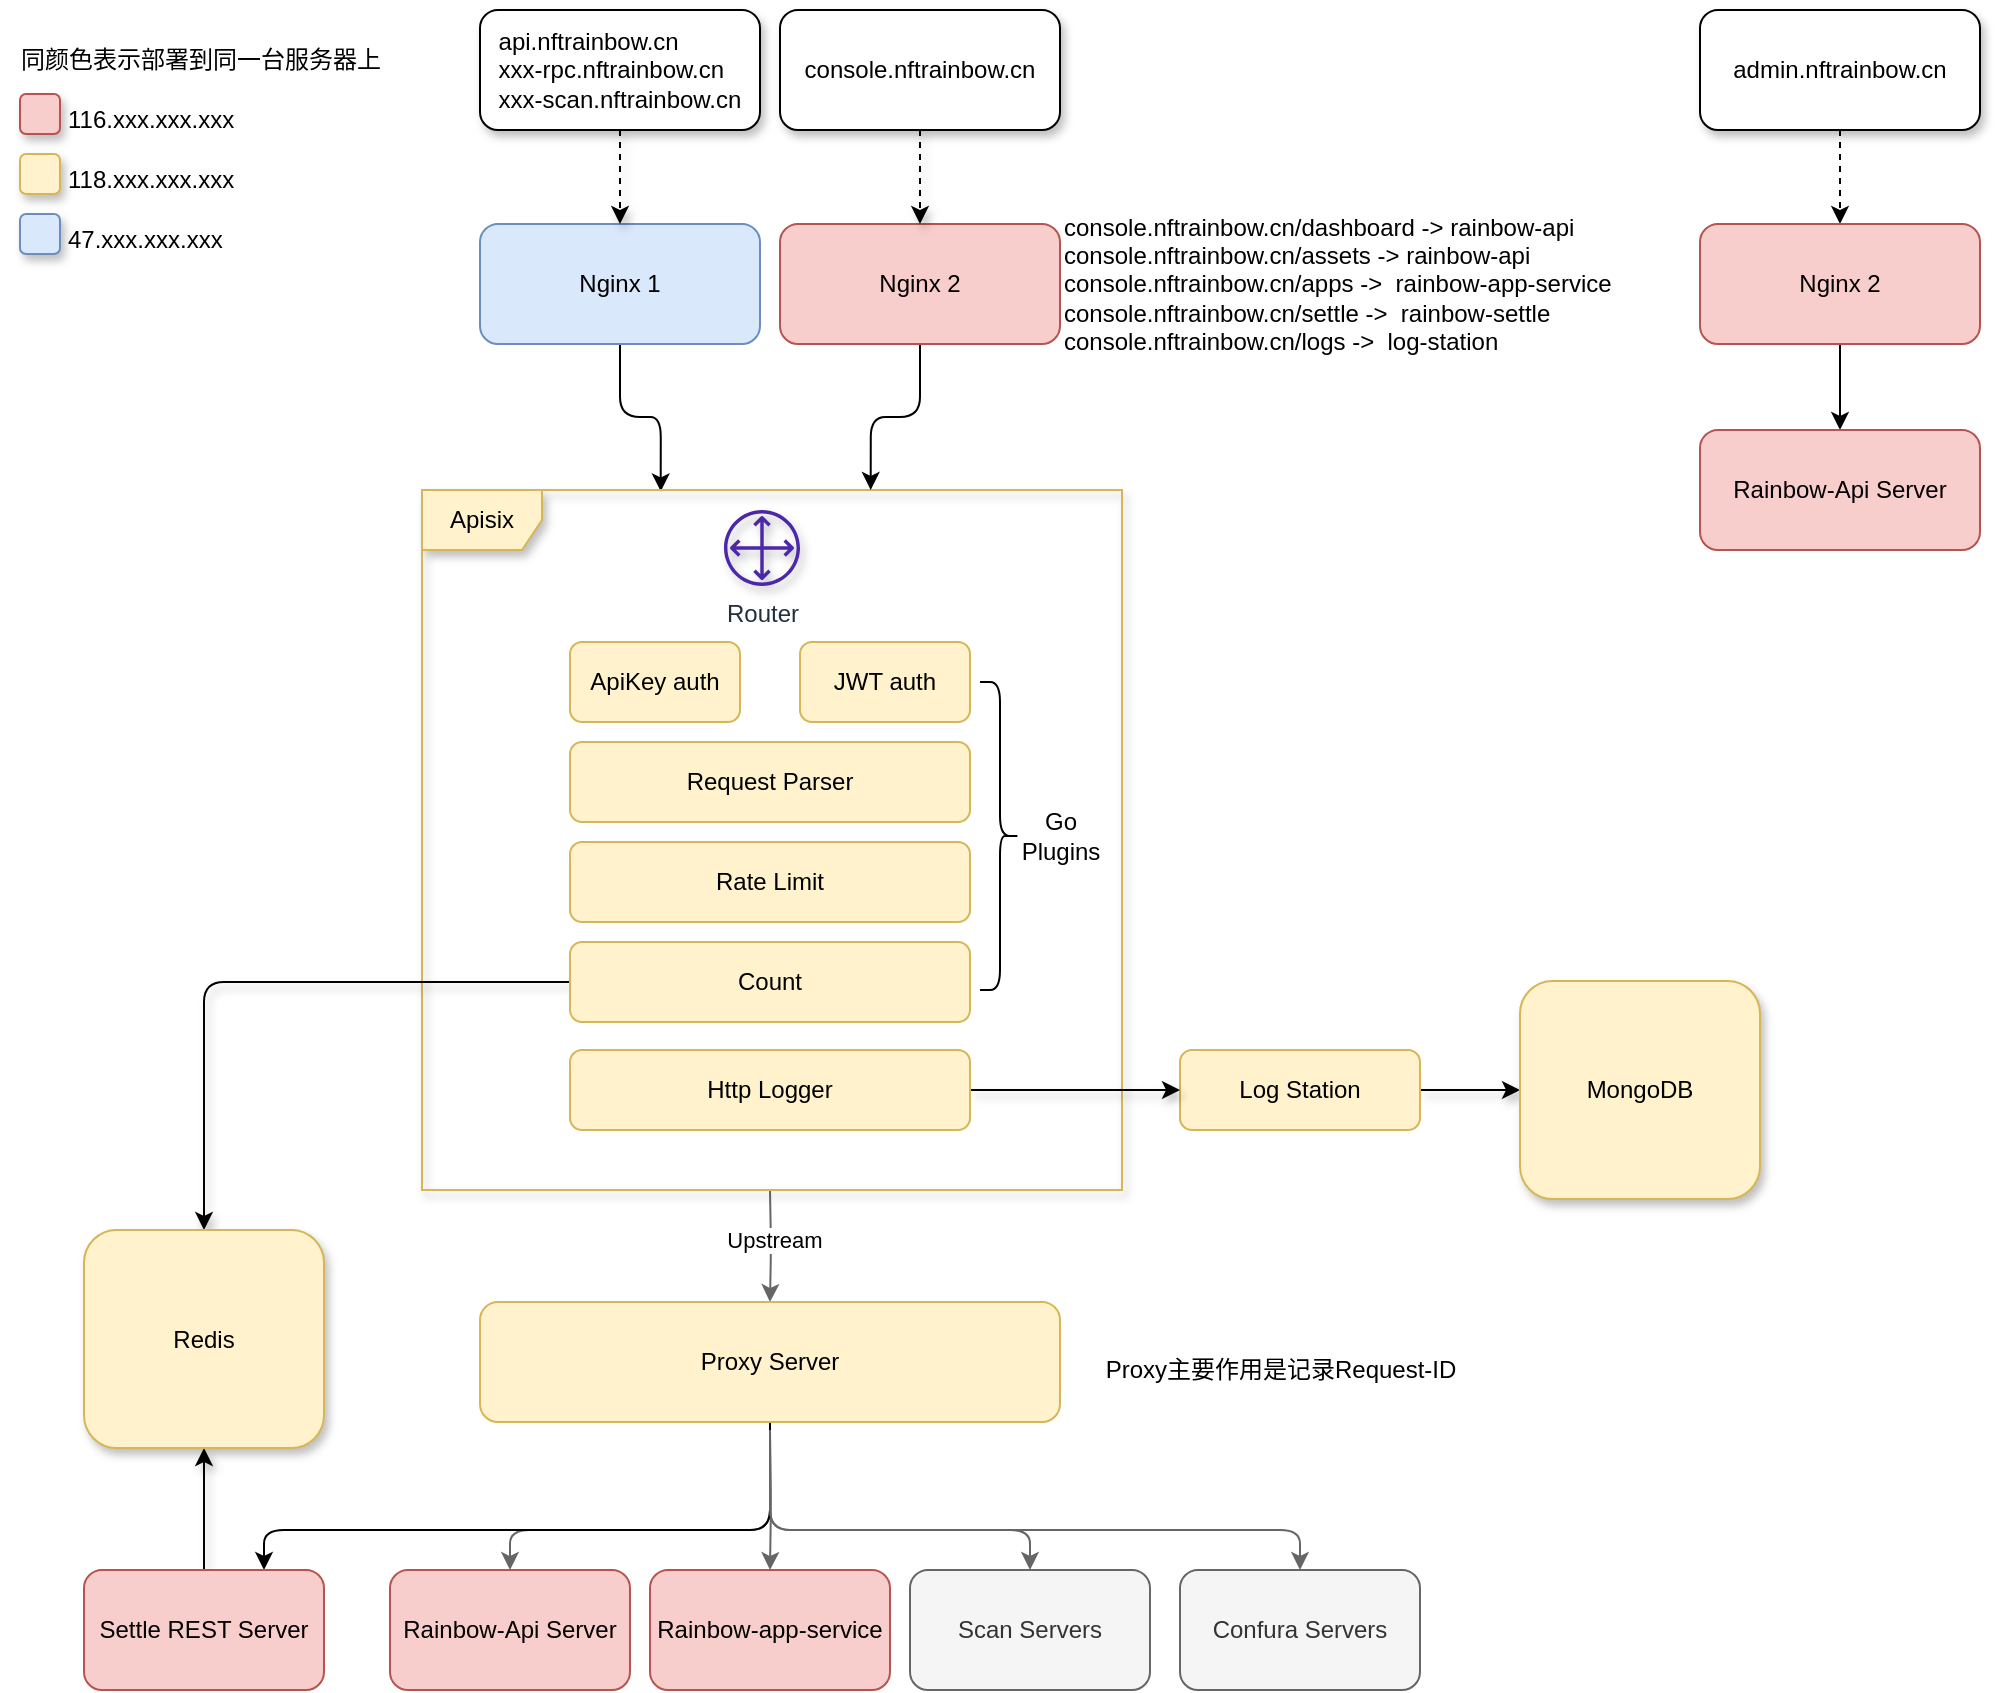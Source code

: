 <mxfile version="20.3.0" type="device"><diagram name="Page-1" id="55a83fd1-7818-8e21-69c5-c3457e3827bb"><mxGraphModel dx="2626" dy="947" grid="1" gridSize="10" guides="1" tooltips="1" connect="1" arrows="1" fold="1" page="1" pageScale="1" pageWidth="1100" pageHeight="850" background="none" math="0" shadow="0"><root><mxCell id="0"/><mxCell id="1" parent="0"/><mxCell id="nuQPGtfvNPM84FMV8WF5-1" value="Rainbow-Api Server" style="rounded=1;whiteSpace=wrap;html=1;fillColor=#f8cecc;strokeColor=#b85450;" parent="1" vertex="1"><mxGeometry x="-895" y="780" width="120" height="60" as="geometry"/></mxCell><mxCell id="nuQPGtfvNPM84FMV8WF5-2" value="Scan Servers" style="rounded=1;whiteSpace=wrap;html=1;fillColor=#f5f5f5;strokeColor=#666666;fontColor=#333333;" parent="1" vertex="1"><mxGeometry x="-635" y="780" width="120" height="60" as="geometry"/></mxCell><mxCell id="nuQPGtfvNPM84FMV8WF5-3" value="Rainbow-app-service" style="rounded=1;whiteSpace=wrap;html=1;fillColor=#f8cecc;strokeColor=#b85450;" parent="1" vertex="1"><mxGeometry x="-765" y="780" width="120" height="60" as="geometry"/></mxCell><mxCell id="jU08gFf4cz-peAf1v_U0-10" value="" style="edgeStyle=orthogonalEdgeStyle;rounded=1;orthogonalLoop=1;jettySize=auto;html=1;fillColor=#f5f5f5;strokeColor=#666666;" parent="1" target="nuQPGtfvNPM84FMV8WF5-3" edge="1"><mxGeometry relative="1" as="geometry"><mxPoint x="-705" y="710" as="sourcePoint"/></mxGeometry></mxCell><mxCell id="jU08gFf4cz-peAf1v_U0-15" value="" style="edgeStyle=orthogonalEdgeStyle;rounded=1;orthogonalLoop=1;jettySize=auto;html=1;fillColor=#f5f5f5;strokeColor=#666666;" parent="1" target="jU08gFf4cz-peAf1v_U0-14" edge="1"><mxGeometry relative="1" as="geometry"><mxPoint x="-705" y="590" as="sourcePoint"/></mxGeometry></mxCell><mxCell id="jU08gFf4cz-peAf1v_U0-23" value="Upstream" style="edgeLabel;html=1;align=center;verticalAlign=middle;resizable=0;points=[];rounded=1;" parent="jU08gFf4cz-peAf1v_U0-15" vertex="1" connectable="0"><mxGeometry x="-0.137" y="1" relative="1" as="geometry"><mxPoint as="offset"/></mxGeometry></mxCell><mxCell id="KMPDJ-nMh-dk-6r-BHHl-4" value="" style="edgeStyle=orthogonalEdgeStyle;rounded=1;orthogonalLoop=1;jettySize=auto;html=1;entryX=0.341;entryY=0.002;entryDx=0;entryDy=0;entryPerimeter=0;" edge="1" parent="1" source="jU08gFf4cz-peAf1v_U0-3" target="jU08gFf4cz-peAf1v_U0-18"><mxGeometry relative="1" as="geometry"/></mxCell><mxCell id="jU08gFf4cz-peAf1v_U0-3" value="Nginx 1" style="rounded=1;whiteSpace=wrap;html=1;fillColor=#dae8fc;strokeColor=#6c8ebf;" parent="1" vertex="1"><mxGeometry x="-850" y="107" width="140" height="60" as="geometry"/></mxCell><mxCell id="jU08gFf4cz-peAf1v_U0-11" value="" style="edgeStyle=orthogonalEdgeStyle;rounded=1;orthogonalLoop=1;jettySize=auto;html=1;entryX=0.5;entryY=0;entryDx=0;entryDy=0;exitX=0.5;exitY=1;exitDx=0;exitDy=0;fillColor=#f5f5f5;strokeColor=#666666;" parent="1" target="nuQPGtfvNPM84FMV8WF5-1" edge="1"><mxGeometry relative="1" as="geometry"><mxPoint x="-705" y="710" as="sourcePoint"/><mxPoint x="-695" y="830" as="targetPoint"/><Array as="points"><mxPoint x="-705" y="760"/><mxPoint x="-835" y="760"/></Array></mxGeometry></mxCell><mxCell id="jU08gFf4cz-peAf1v_U0-12" value="" style="edgeStyle=orthogonalEdgeStyle;rounded=1;orthogonalLoop=1;jettySize=auto;html=1;entryX=0.5;entryY=0;entryDx=0;entryDy=0;exitX=0.5;exitY=1;exitDx=0;exitDy=0;fillColor=#f5f5f5;strokeColor=#666666;" parent="1" target="nuQPGtfvNPM84FMV8WF5-2" edge="1"><mxGeometry relative="1" as="geometry"><mxPoint x="-705" y="710" as="sourcePoint"/><mxPoint x="-825" y="830" as="targetPoint"/><Array as="points"><mxPoint x="-705" y="760"/><mxPoint x="-575" y="760"/></Array></mxGeometry></mxCell><mxCell id="jU08gFf4cz-peAf1v_U0-48" value="" style="edgeStyle=orthogonalEdgeStyle;rounded=1;orthogonalLoop=1;jettySize=auto;html=1;shadow=0;entryX=0.75;entryY=0;entryDx=0;entryDy=0;exitX=0.5;exitY=1;exitDx=0;exitDy=0;" parent="1" source="jU08gFf4cz-peAf1v_U0-14" target="jU08gFf4cz-peAf1v_U0-33" edge="1"><mxGeometry relative="1" as="geometry"><mxPoint x="-712" y="710" as="sourcePoint"/><mxPoint x="-712" y="820" as="targetPoint"/><Array as="points"><mxPoint x="-705" y="760"/><mxPoint x="-958" y="760"/></Array></mxGeometry></mxCell><mxCell id="jU08gFf4cz-peAf1v_U0-14" value="Proxy Server" style="rounded=1;whiteSpace=wrap;html=1;fillColor=#fff2cc;strokeColor=#d6b656;" parent="1" vertex="1"><mxGeometry x="-850" y="646" width="290" height="60" as="geometry"/></mxCell><mxCell id="jU08gFf4cz-peAf1v_U0-18" value="Apisix" style="shape=umlFrame;whiteSpace=wrap;html=1;shadow=1;fillColor=#fff2cc;strokeColor=#d6b656;rounded=1;" parent="1" vertex="1"><mxGeometry x="-879" y="240" width="350" height="350" as="geometry"/></mxCell><mxCell id="jU08gFf4cz-peAf1v_U0-19" value="JWT auth" style="rounded=1;whiteSpace=wrap;html=1;fillColor=#fff2cc;strokeColor=#d6b656;" parent="1" vertex="1"><mxGeometry x="-690" y="316" width="85" height="40" as="geometry"/></mxCell><mxCell id="jU08gFf4cz-peAf1v_U0-20" value="Request Parser" style="rounded=1;whiteSpace=wrap;html=1;fillColor=#fff2cc;strokeColor=#d6b656;" parent="1" vertex="1"><mxGeometry x="-805" y="366" width="200" height="40" as="geometry"/></mxCell><mxCell id="jU08gFf4cz-peAf1v_U0-21" value="Rate Limit" style="rounded=1;whiteSpace=wrap;html=1;fillColor=#fff2cc;strokeColor=#d6b656;" parent="1" vertex="1"><mxGeometry x="-805" y="416" width="200" height="40" as="geometry"/></mxCell><mxCell id="jU08gFf4cz-peAf1v_U0-45" value="" style="edgeStyle=orthogonalEdgeStyle;rounded=1;orthogonalLoop=1;jettySize=auto;html=1;shadow=1;entryX=0.5;entryY=0;entryDx=0;entryDy=0;" parent="1" source="jU08gFf4cz-peAf1v_U0-22" target="jU08gFf4cz-peAf1v_U0-42" edge="1"><mxGeometry relative="1" as="geometry"/></mxCell><mxCell id="jU08gFf4cz-peAf1v_U0-22" value="Count" style="rounded=1;whiteSpace=wrap;html=1;fillColor=#fff2cc;strokeColor=#d6b656;" parent="1" vertex="1"><mxGeometry x="-805" y="466" width="200" height="40" as="geometry"/></mxCell><mxCell id="jU08gFf4cz-peAf1v_U0-26" value="" style="edgeStyle=orthogonalEdgeStyle;rounded=1;orthogonalLoop=1;jettySize=auto;html=1;shadow=1;dashed=1;" parent="1" source="jU08gFf4cz-peAf1v_U0-25" target="jU08gFf4cz-peAf1v_U0-3" edge="1"><mxGeometry relative="1" as="geometry"/></mxCell><mxCell id="jU08gFf4cz-peAf1v_U0-25" value="&lt;div style=&quot;text-align: left;&quot;&gt;&lt;span style=&quot;background-color: initial;&quot;&gt;api.nftrainbow.cn&lt;/span&gt;&lt;/div&gt;&lt;span style=&quot;background-color: initial;&quot;&gt;&lt;div style=&quot;text-align: left;&quot;&gt;&lt;span style=&quot;background-color: initial;&quot;&gt;xxx-rpc.nftrainbow.cn&lt;/span&gt;&lt;/div&gt;&lt;/span&gt;&lt;span style=&quot;background-color: initial;&quot;&gt;&lt;div style=&quot;text-align: left;&quot;&gt;&lt;span style=&quot;background-color: initial;&quot;&gt;xxx-scan.nftrainbow.cn&lt;/span&gt;&lt;/div&gt;&lt;/span&gt;" style="whiteSpace=wrap;html=1;shadow=1;align=center;rounded=1;" parent="1" vertex="1"><mxGeometry x="-850" width="140" height="60" as="geometry"/></mxCell><mxCell id="KMPDJ-nMh-dk-6r-BHHl-5" value="" style="edgeStyle=orthogonalEdgeStyle;rounded=1;orthogonalLoop=1;jettySize=auto;html=1;entryX=0.641;entryY=0;entryDx=0;entryDy=0;entryPerimeter=0;" edge="1" parent="1" source="jU08gFf4cz-peAf1v_U0-27" target="jU08gFf4cz-peAf1v_U0-18"><mxGeometry relative="1" as="geometry"/></mxCell><mxCell id="jU08gFf4cz-peAf1v_U0-27" value="Nginx 2" style="rounded=1;whiteSpace=wrap;html=1;fillColor=#f8cecc;strokeColor=#b85450;" parent="1" vertex="1"><mxGeometry x="-700" y="107" width="140" height="60" as="geometry"/></mxCell><mxCell id="jU08gFf4cz-peAf1v_U0-28" value="" style="edgeStyle=orthogonalEdgeStyle;rounded=1;orthogonalLoop=1;jettySize=auto;html=1;shadow=1;dashed=1;" parent="1" source="jU08gFf4cz-peAf1v_U0-29" target="jU08gFf4cz-peAf1v_U0-27" edge="1"><mxGeometry relative="1" as="geometry"/></mxCell><mxCell id="jU08gFf4cz-peAf1v_U0-29" value="&lt;div style=&quot;text-align: left;&quot;&gt;console.nftrainbow.cn&lt;br&gt;&lt;/div&gt;" style="whiteSpace=wrap;html=1;shadow=1;align=center;rounded=1;" parent="1" vertex="1"><mxGeometry x="-700" width="140" height="60" as="geometry"/></mxCell><mxCell id="jU08gFf4cz-peAf1v_U0-47" value="" style="edgeStyle=orthogonalEdgeStyle;rounded=1;orthogonalLoop=1;jettySize=auto;html=1;shadow=1;entryX=0.5;entryY=1;entryDx=0;entryDy=0;" parent="1" source="jU08gFf4cz-peAf1v_U0-33" target="jU08gFf4cz-peAf1v_U0-42" edge="1"><mxGeometry relative="1" as="geometry"><mxPoint x="-990" y="450" as="targetPoint"/></mxGeometry></mxCell><mxCell id="jU08gFf4cz-peAf1v_U0-33" value="Settle REST Server" style="rounded=1;whiteSpace=wrap;html=1;fillColor=#f8cecc;strokeColor=#b85450;" parent="1" vertex="1"><mxGeometry x="-1048" y="780" width="120" height="60" as="geometry"/></mxCell><mxCell id="jU08gFf4cz-peAf1v_U0-44" value="" style="edgeStyle=orthogonalEdgeStyle;rounded=1;orthogonalLoop=1;jettySize=auto;html=1;shadow=1;" parent="1" source="jU08gFf4cz-peAf1v_U0-34" target="jU08gFf4cz-peAf1v_U0-43" edge="1"><mxGeometry relative="1" as="geometry"/></mxCell><mxCell id="jU08gFf4cz-peAf1v_U0-34" value="Log Station" style="rounded=1;whiteSpace=wrap;html=1;fillColor=#fff2cc;strokeColor=#d6b656;" parent="1" vertex="1"><mxGeometry x="-500" y="520" width="120" height="40" as="geometry"/></mxCell><mxCell id="jU08gFf4cz-peAf1v_U0-36" value="" style="edgeStyle=orthogonalEdgeStyle;rounded=1;orthogonalLoop=1;jettySize=auto;html=1;shadow=1;" parent="1" source="jU08gFf4cz-peAf1v_U0-35" target="jU08gFf4cz-peAf1v_U0-34" edge="1"><mxGeometry relative="1" as="geometry"/></mxCell><mxCell id="jU08gFf4cz-peAf1v_U0-35" value="Http Logger" style="rounded=1;whiteSpace=wrap;html=1;fillColor=#fff2cc;strokeColor=#d6b656;" parent="1" vertex="1"><mxGeometry x="-805" y="520" width="200" height="40" as="geometry"/></mxCell><mxCell id="jU08gFf4cz-peAf1v_U0-42" value="Redis" style="rounded=1;whiteSpace=wrap;html=1;shadow=1;fillColor=#fff2cc;strokeColor=#d6b656;" parent="1" vertex="1"><mxGeometry x="-1048" y="610" width="120" height="109" as="geometry"/></mxCell><mxCell id="jU08gFf4cz-peAf1v_U0-43" value="MongoDB" style="rounded=1;whiteSpace=wrap;html=1;shadow=1;fillColor=#fff2cc;strokeColor=#d6b656;" parent="1" vertex="1"><mxGeometry x="-330" y="485.5" width="120" height="109" as="geometry"/></mxCell><mxCell id="jU08gFf4cz-peAf1v_U0-49" value="console.nftrainbow.cn/dashboard -&amp;gt; rainbow-api&lt;br&gt;console.nftrainbow.cn/assets -&amp;gt; rainbow-api&lt;br&gt;console.nftrainbow.cn/apps -&amp;gt;&amp;nbsp; rainbow-app-service&lt;br&gt;console.nftrainbow.cn/settle -&amp;gt;&amp;nbsp; rainbow-settle&lt;br&gt;console.nftrainbow.cn/logs -&amp;gt;&amp;nbsp; log-station&lt;br&gt;" style="text;html=1;align=left;verticalAlign=middle;resizable=0;points=[];autosize=1;strokeColor=none;fillColor=none;rounded=1;" parent="1" vertex="1"><mxGeometry x="-560" y="92" width="300" height="90" as="geometry"/></mxCell><mxCell id="jU08gFf4cz-peAf1v_U0-50" value="Confura Servers" style="rounded=1;whiteSpace=wrap;html=1;fillColor=#f5f5f5;strokeColor=#666666;fontColor=#333333;" parent="1" vertex="1"><mxGeometry x="-500" y="780" width="120" height="60" as="geometry"/></mxCell><mxCell id="jU08gFf4cz-peAf1v_U0-51" value="" style="edgeStyle=orthogonalEdgeStyle;rounded=1;orthogonalLoop=1;jettySize=auto;html=1;entryX=0.5;entryY=0;entryDx=0;entryDy=0;exitX=0.5;exitY=1;exitDx=0;exitDy=0;fillColor=#f5f5f5;strokeColor=#666666;" parent="1" target="jU08gFf4cz-peAf1v_U0-50" edge="1"><mxGeometry relative="1" as="geometry"><mxPoint x="-705" y="710" as="sourcePoint"/><mxPoint x="-575" y="820" as="targetPoint"/><Array as="points"><mxPoint x="-705" y="760"/><mxPoint x="-440" y="760"/></Array></mxGeometry></mxCell><mxCell id="jU08gFf4cz-peAf1v_U0-52" value="ApiKey auth" style="rounded=1;whiteSpace=wrap;html=1;fillColor=#fff2cc;strokeColor=#d6b656;" parent="1" vertex="1"><mxGeometry x="-805" y="316" width="85" height="40" as="geometry"/></mxCell><mxCell id="jU08gFf4cz-peAf1v_U0-53" value="Router" style="outlineConnect=0;fontColor=#232F3E;gradientColor=none;fillColor=#4D27AA;strokeColor=none;dashed=0;verticalLabelPosition=bottom;verticalAlign=top;align=center;html=1;fontSize=12;fontStyle=0;aspect=fixed;pointerEvents=1;shape=mxgraph.aws4.customer_gateway;shadow=1;rounded=1;" parent="1" vertex="1"><mxGeometry x="-728" y="250" width="38" height="38" as="geometry"/></mxCell><mxCell id="jU08gFf4cz-peAf1v_U0-54" value="Proxy主要作用是记录Request-ID" style="text;html=1;align=center;verticalAlign=middle;resizable=0;points=[];autosize=1;strokeColor=none;fillColor=none;rounded=1;" parent="1" vertex="1"><mxGeometry x="-550" y="665" width="200" height="30" as="geometry"/></mxCell><mxCell id="jU08gFf4cz-peAf1v_U0-58" value="" style="edgeStyle=orthogonalEdgeStyle;rounded=1;orthogonalLoop=1;jettySize=auto;html=1;shadow=0;dashed=1;" parent="1" edge="1"><mxGeometry relative="1" as="geometry"><mxPoint x="-170" y="60" as="sourcePoint"/><mxPoint x="-170" y="107" as="targetPoint"/></mxGeometry></mxCell><mxCell id="jU08gFf4cz-peAf1v_U0-55" value="&lt;div style=&quot;text-align: left;&quot;&gt;admin&lt;span style=&quot;background-color: initial;&quot;&gt;.nftrainbow.cn&lt;/span&gt;&lt;/div&gt;" style="whiteSpace=wrap;html=1;shadow=1;align=center;rounded=1;" parent="1" vertex="1"><mxGeometry x="-240" width="140" height="60" as="geometry"/></mxCell><mxCell id="jU08gFf4cz-peAf1v_U0-59" value="" style="edgeStyle=orthogonalEdgeStyle;rounded=1;orthogonalLoop=1;jettySize=auto;html=1;shadow=0;" parent="1" edge="1"><mxGeometry relative="1" as="geometry"><mxPoint x="-170" y="167" as="sourcePoint"/><mxPoint x="-170" y="210" as="targetPoint"/></mxGeometry></mxCell><mxCell id="jU08gFf4cz-peAf1v_U0-56" value="Nginx 2" style="rounded=1;whiteSpace=wrap;html=1;fillColor=#f8cecc;strokeColor=#b85450;" parent="1" vertex="1"><mxGeometry x="-240" y="107" width="140" height="60" as="geometry"/></mxCell><mxCell id="jU08gFf4cz-peAf1v_U0-57" value="Rainbow-Api Server" style="rounded=1;whiteSpace=wrap;html=1;fillColor=#f8cecc;strokeColor=#b85450;" parent="1" vertex="1"><mxGeometry x="-240" y="210" width="140" height="60" as="geometry"/></mxCell><mxCell id="jU08gFf4cz-peAf1v_U0-72" value="" style="rounded=1;whiteSpace=wrap;html=1;shadow=1;fillColor=#f8cecc;strokeColor=#b85450;" parent="1" vertex="1"><mxGeometry x="-1080" y="42" width="20" height="20" as="geometry"/></mxCell><mxCell id="jU08gFf4cz-peAf1v_U0-73" value="116.xxx.xxx.xxx" style="text;html=1;align=left;verticalAlign=middle;resizable=0;points=[];autosize=1;strokeColor=none;fillColor=none;rounded=1;" parent="1" vertex="1"><mxGeometry x="-1058" y="40" width="110" height="30" as="geometry"/></mxCell><mxCell id="jU08gFf4cz-peAf1v_U0-74" value="" style="rounded=1;whiteSpace=wrap;html=1;shadow=1;fillColor=#fff2cc;strokeColor=#d6b656;" parent="1" vertex="1"><mxGeometry x="-1080" y="72" width="20" height="20" as="geometry"/></mxCell><mxCell id="jU08gFf4cz-peAf1v_U0-75" value="118.xxx.xxx.xxx" style="text;html=1;align=left;verticalAlign=middle;resizable=0;points=[];autosize=1;strokeColor=none;fillColor=none;rounded=1;" parent="1" vertex="1"><mxGeometry x="-1058" y="70" width="110" height="30" as="geometry"/></mxCell><mxCell id="jU08gFf4cz-peAf1v_U0-76" value="" style="rounded=1;whiteSpace=wrap;html=1;shadow=1;fillColor=#dae8fc;strokeColor=#6c8ebf;" parent="1" vertex="1"><mxGeometry x="-1080" y="102" width="20" height="20" as="geometry"/></mxCell><mxCell id="jU08gFf4cz-peAf1v_U0-77" value="47.xxx.xxx.xxx" style="text;html=1;align=left;verticalAlign=middle;resizable=0;points=[];autosize=1;strokeColor=none;fillColor=none;rounded=1;" parent="1" vertex="1"><mxGeometry x="-1058" y="100" width="100" height="30" as="geometry"/></mxCell><mxCell id="KMPDJ-nMh-dk-6r-BHHl-1" value="同颜色表示部署到同一台服务器上" style="text;html=1;align=center;verticalAlign=middle;resizable=0;points=[];autosize=1;strokeColor=none;fillColor=none;rounded=1;" vertex="1" parent="1"><mxGeometry x="-1090" y="10" width="200" height="30" as="geometry"/></mxCell><mxCell id="KMPDJ-nMh-dk-6r-BHHl-2" value="" style="shape=curlyBracket;whiteSpace=wrap;html=1;rounded=1;flipH=1;" vertex="1" parent="1"><mxGeometry x="-600" y="336" width="20" height="154" as="geometry"/></mxCell><mxCell id="KMPDJ-nMh-dk-6r-BHHl-3" value="Go &lt;br&gt;Plugins" style="text;html=1;align=center;verticalAlign=middle;resizable=0;points=[];autosize=1;strokeColor=none;fillColor=none;rounded=1;" vertex="1" parent="1"><mxGeometry x="-590" y="393" width="60" height="40" as="geometry"/></mxCell></root></mxGraphModel></diagram></mxfile>